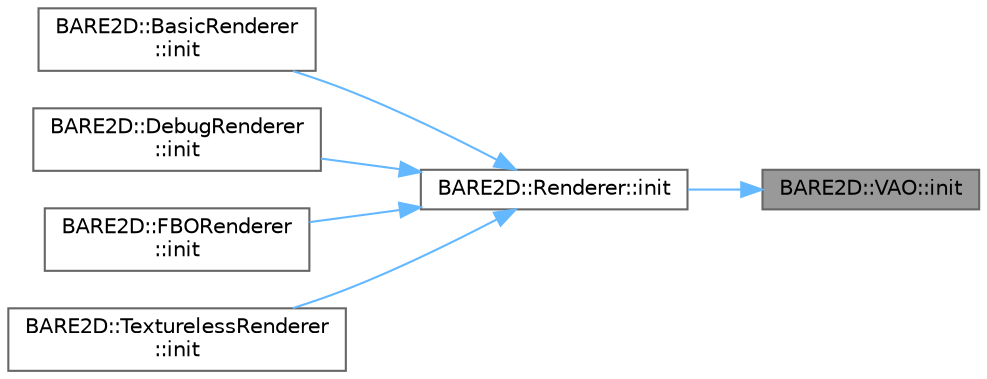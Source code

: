 digraph "BARE2D::VAO::init"
{
 // INTERACTIVE_SVG=YES
 // LATEX_PDF_SIZE
  bgcolor="transparent";
  edge [fontname=Helvetica,fontsize=10,labelfontname=Helvetica,labelfontsize=10];
  node [fontname=Helvetica,fontsize=10,shape=box,height=0.2,width=0.4];
  rankdir="RL";
  Node1 [label="BARE2D::VAO::init",height=0.2,width=0.4,color="gray40", fillcolor="grey60", style="filled", fontcolor="black",tooltip="Initializes the necessary components, combining the VBO and VAO."];
  Node1 -> Node2 [dir="back",color="steelblue1",style="solid"];
  Node2 [label="BARE2D::Renderer::init",height=0.2,width=0.4,color="grey40", fillcolor="white", style="filled",URL="$class_b_a_r_e2_d_1_1_renderer.html#addafa95f7a6f451e359d1300031bdde1",tooltip="Initializes all necessary bits of the renderer."];
  Node2 -> Node3 [dir="back",color="steelblue1",style="solid"];
  Node3 [label="BARE2D::BasicRenderer\l::init",height=0.2,width=0.4,color="grey40", fillcolor="white", style="filled",URL="$class_b_a_r_e2_d_1_1_basic_renderer.html#aa228c647d7fe74772a4736d51fdb7796",tooltip="Initializes all necessary bits of the renderer."];
  Node2 -> Node4 [dir="back",color="steelblue1",style="solid"];
  Node4 [label="BARE2D::DebugRenderer\l::init",height=0.2,width=0.4,color="grey40", fillcolor="white", style="filled",URL="$class_b_a_r_e2_d_1_1_debug_renderer.html#adfa84d84a1525f62c888ecdcdc3e874a",tooltip="Initializes with very rudimentary shaders (hardcoded), adds vertex attributes."];
  Node2 -> Node5 [dir="back",color="steelblue1",style="solid"];
  Node5 [label="BARE2D::FBORenderer\l::init",height=0.2,width=0.4,color="grey40", fillcolor="white", style="filled",URL="$class_b_a_r_e2_d_1_1_f_b_o_renderer.html#ac1902310c37a001b0f6d53b7d6066867",tooltip="Initializes all necessary bits of the renderer."];
  Node2 -> Node6 [dir="back",color="steelblue1",style="solid"];
  Node6 [label="BARE2D::TexturelessRenderer\l::init",height=0.2,width=0.4,color="grey40", fillcolor="white", style="filled",URL="$class_b_a_r_e2_d_1_1_textureless_renderer.html#a01951b878023daee5eef45428e8e858e",tooltip="Initializes all necessary bits of the renderer."];
}
